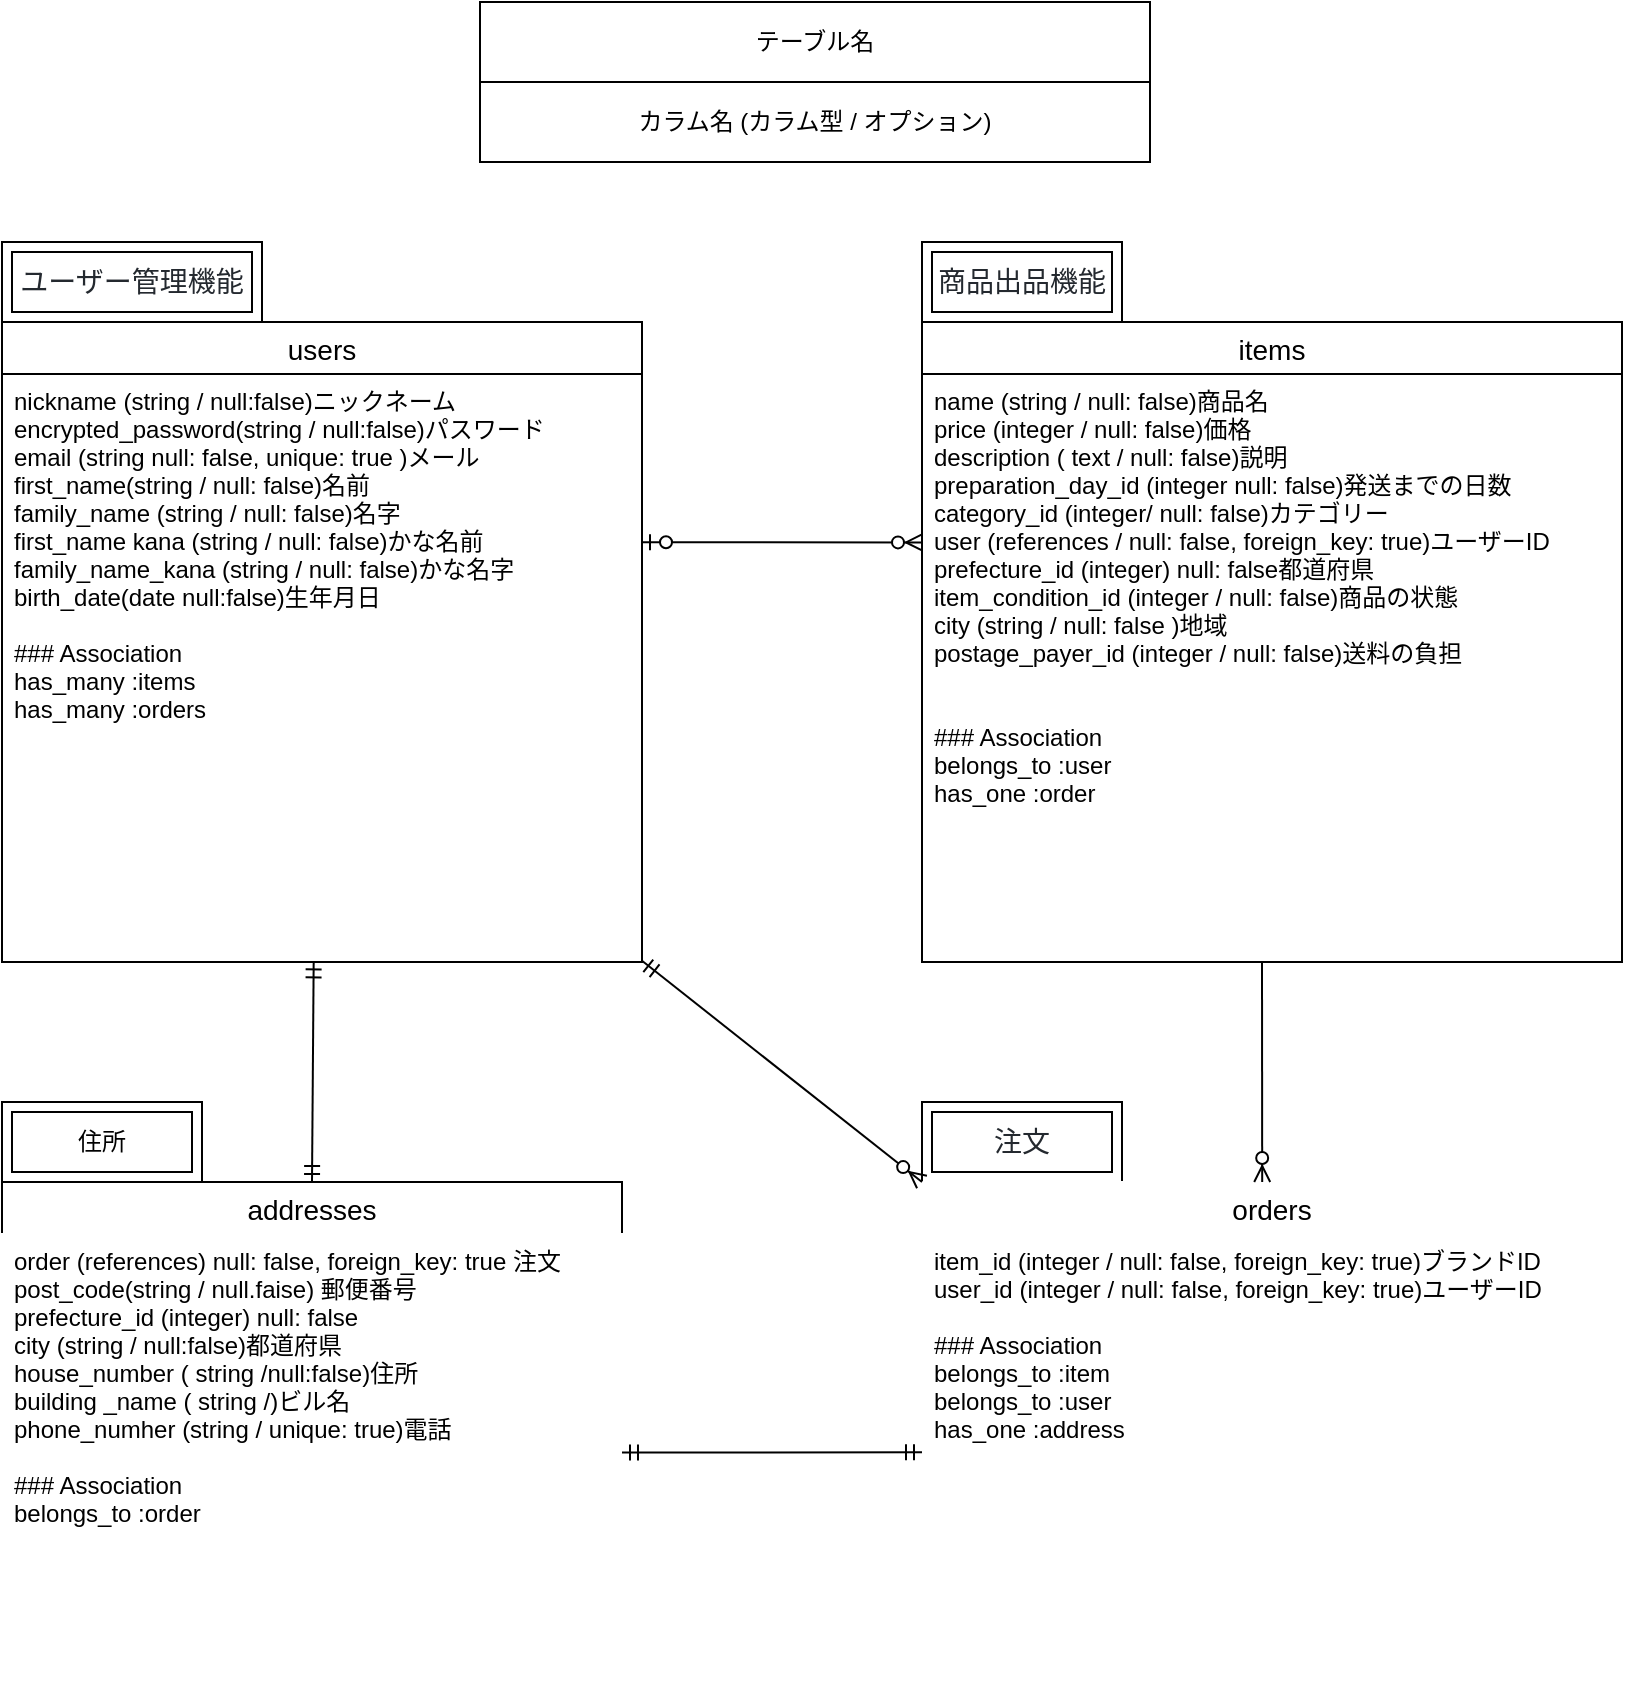 <mxfile>
    <diagram id="it9y30fzY-0y0SebkajC" name="ページ1">
        <mxGraphModel dx="1500" dy="852" grid="1" gridSize="10" guides="1" tooltips="1" connect="1" arrows="1" fold="1" page="1" pageScale="1" pageWidth="827" pageHeight="1169" background="none" math="0" shadow="0">
            <root>
                <mxCell id="0"/>
                <mxCell id="1" parent="0"/>
                <mxCell id="2" value="users" style="swimlane;fontStyle=0;childLayout=stackLayout;horizontal=1;startSize=26;horizontalStack=0;resizeParent=1;resizeParentMax=0;resizeLast=0;collapsible=1;marginBottom=0;align=center;fontSize=14;" parent="1" vertex="1">
                    <mxGeometry x="-820" y="160" width="320" height="320" as="geometry"/>
                </mxCell>
                <mxCell id="11" value="items" style="swimlane;fontStyle=0;childLayout=stackLayout;horizontal=1;startSize=26;horizontalStack=0;resizeParent=1;resizeParentMax=0;resizeLast=0;collapsible=1;marginBottom=0;align=center;fontSize=14;" parent="1" vertex="1">
                    <mxGeometry x="-360" y="160" width="350" height="320" as="geometry"/>
                </mxCell>
                <mxCell id="12" value="name (string / null: false)商品名&#10;price (integer / null: false)価格&#10;description ( text / null: false)説明&#10;preparation_day_id (integer null: false)発送までの日数&#10;category_id (integer/ null: false)カテゴリー&#10;user (references / null: false, foreign_key: true)ユーザーID&#10;prefecture_id (integer) null: false都道府県&#10;item_condition_id (integer / null: false)商品の状態&#10;city (string / null: false )地域&#10;postage_payer_id (integer / null: false)送料の負担&#10;&#10;&#10;### Association&#10;belongs_to :user &#10;has_one :order&#10;" style="text;strokeColor=none;fillColor=none;spacingLeft=4;spacingRight=4;overflow=hidden;rotatable=0;points=[[0,0.5],[1,0.5]];portConstraint=eastwest;fontSize=12;" parent="11" vertex="1">
                    <mxGeometry y="26" width="350" height="294" as="geometry"/>
                </mxCell>
                <mxCell id="42" value="" style="fontSize=12;html=1;endArrow=ERzeroToMany;startArrow=ERzeroToOne;exitX=1;exitY=0.286;exitDx=0;exitDy=0;exitPerimeter=0;" parent="1" source="3" edge="1">
                    <mxGeometry width="100" height="100" relative="1" as="geometry">
                        <mxPoint x="-470" y="270" as="sourcePoint"/>
                        <mxPoint x="-360" y="270.21" as="targetPoint"/>
                        <Array as="points">
                            <mxPoint x="-360" y="270.21"/>
                        </Array>
                    </mxGeometry>
                </mxCell>
                <mxCell id="93" value="&lt;span style=&quot;color: rgb(36, 41, 47); font-family: -apple-system, &amp;quot;system-ui&amp;quot;, &amp;quot;Segoe UI&amp;quot;, &amp;quot;Noto Sans&amp;quot;, Helvetica, Arial, sans-serif, &amp;quot;Apple Color Emoji&amp;quot;, &amp;quot;Segoe UI Emoji&amp;quot;; font-size: 14px; text-align: left; background-color: rgb(255, 255, 255);&quot;&gt;ユーザー管理機能&lt;/span&gt;" style="shape=ext;margin=3;double=1;whiteSpace=wrap;html=1;align=center;labelBackgroundColor=none;fontColor=default;" parent="1" vertex="1">
                    <mxGeometry x="-820" y="120" width="130" height="40" as="geometry"/>
                </mxCell>
                <mxCell id="95" value="&lt;span style=&quot;color: rgb(36, 41, 47); font-family: -apple-system, &amp;quot;system-ui&amp;quot;, &amp;quot;Segoe UI&amp;quot;, &amp;quot;Noto Sans&amp;quot;, Helvetica, Arial, sans-serif, &amp;quot;Apple Color Emoji&amp;quot;, &amp;quot;Segoe UI Emoji&amp;quot;; font-size: 14px; text-align: left; background-color: rgb(255, 255, 255);&quot;&gt;商品出品機能&lt;br&gt;&lt;/span&gt;" style="shape=ext;margin=3;double=1;whiteSpace=wrap;html=1;align=center;labelBackgroundColor=none;fontColor=default;" parent="1" vertex="1">
                    <mxGeometry x="-360" y="120" width="100" height="40" as="geometry"/>
                </mxCell>
                <mxCell id="104" value="カラム名 (カラム型 / オプション)" style="whiteSpace=wrap;html=1;align=center;labelBackgroundColor=none;fontColor=default;" parent="1" vertex="1">
                    <mxGeometry x="-581" y="40" width="335" height="40" as="geometry"/>
                </mxCell>
                <mxCell id="105" value="テーブル名" style="whiteSpace=wrap;html=1;align=center;labelBackgroundColor=none;fontColor=default;" parent="1" vertex="1">
                    <mxGeometry x="-581" width="335" height="40" as="geometry"/>
                </mxCell>
                <mxCell id="115" value="&lt;div style=&quot;text-align: left;&quot;&gt;&lt;font face=&quot;-apple-system, system-ui, Segoe UI, Noto Sans, Helvetica, Arial, sans-serif, Apple Color Emoji, Segoe UI Emoji&quot; color=&quot;#24292f&quot;&gt;&lt;span style=&quot;font-size: 14px; background-color: rgb(255, 255, 255);&quot;&gt;注文&lt;/span&gt;&lt;/font&gt;&lt;/div&gt;" style="shape=ext;margin=3;double=1;whiteSpace=wrap;html=1;align=center;labelBackgroundColor=none;fontColor=default;" parent="1" vertex="1">
                    <mxGeometry x="-360" y="550" width="100" height="40" as="geometry"/>
                </mxCell>
                <mxCell id="125" value="addresses" style="swimlane;fontStyle=0;childLayout=stackLayout;horizontal=1;startSize=26;horizontalStack=0;resizeParent=1;resizeParentMax=0;resizeLast=0;collapsible=1;marginBottom=0;align=center;fontSize=14;labelBackgroundColor=none;fontColor=default;" parent="1" vertex="1">
                    <mxGeometry x="-820" y="590" width="310" height="250" as="geometry"/>
                </mxCell>
                <mxCell id="126" value="order (references) null: false, foreign_key: true 注文&#10;post_code(string / null.faise) 郵便番号&#10;prefecture_id (integer) null: false&#10;city (string / null:false)都道府県&#10;house_number ( string /null:false)住所&#10;building _name ( string /)ビル名&#10;phone_numher (string / unique: true)電話&#10;&#10;### Association&#10;belongs_to :order" style="text;strokeColor=#FFFFFF;fillColor=none;spacingLeft=4;spacingRight=4;overflow=hidden;rotatable=0;points=[[0,0.5],[1,0.5]];portConstraint=eastwest;fontSize=12;labelBackgroundColor=none;fontColor=default;" parent="125" vertex="1">
                    <mxGeometry y="26" width="310" height="224" as="geometry"/>
                </mxCell>
                <mxCell id="129" value="住所" style="shape=ext;margin=3;double=1;whiteSpace=wrap;html=1;align=center;labelBackgroundColor=none;fontColor=default;" parent="1" vertex="1">
                    <mxGeometry x="-820" y="550" width="100" height="40" as="geometry"/>
                </mxCell>
                <mxCell id="131" value="" style="fontSize=12;html=1;endArrow=ERmandOne;startArrow=ERmandOne;rounded=1;strokeColor=default;fontColor=default;exitX=0.5;exitY=0;exitDx=0;exitDy=0;entryX=0.487;entryY=0.999;entryDx=0;entryDy=0;entryPerimeter=0;" parent="1" source="125" target="3" edge="1">
                    <mxGeometry width="100" height="100" relative="1" as="geometry">
                        <mxPoint x="-665" y="580" as="sourcePoint"/>
                        <mxPoint x="-665.48" y="479" as="targetPoint"/>
                    </mxGeometry>
                </mxCell>
                <mxCell id="134" value="orders" style="swimlane;fontStyle=0;childLayout=stackLayout;horizontal=1;startSize=26;horizontalStack=0;resizeParent=1;resizeParentMax=0;resizeLast=0;collapsible=1;marginBottom=0;align=center;fontSize=14;labelBackgroundColor=none;strokeColor=#FFFFFF;fontColor=default;" parent="1" vertex="1">
                    <mxGeometry x="-360" y="590" width="350" height="250" as="geometry"/>
                </mxCell>
                <mxCell id="135" value="item_id (integer / null: false, foreign_key: true)ブランドID&#10;user_id (integer / null: false, foreign_key: true)ユーザーID&#10;&#10;### Association&#10;belongs_to :item&#10;belongs_to :user&#10;has_one :address&#10;" style="text;strokeColor=none;fillColor=none;spacingLeft=4;spacingRight=4;overflow=hidden;rotatable=0;points=[[0,0.5],[1,0.5]];portConstraint=eastwest;fontSize=12;labelBackgroundColor=none;fontColor=default;" parent="134" vertex="1">
                    <mxGeometry y="26" width="350" height="224" as="geometry"/>
                </mxCell>
                <mxCell id="140" value="" style="fontSize=12;html=1;endArrow=ERzeroToMany;endFill=1;rounded=1;strokeColor=default;fontColor=default;entryX=0.486;entryY=0;entryDx=0;entryDy=0;entryPerimeter=0;" parent="1" target="134" edge="1">
                    <mxGeometry width="100" height="100" relative="1" as="geometry">
                        <mxPoint x="-190" y="480" as="sourcePoint"/>
                        <mxPoint x="-190" y="530" as="targetPoint"/>
                    </mxGeometry>
                </mxCell>
                <mxCell id="141" value="" style="fontSize=12;html=1;endArrow=ERmandOne;startArrow=ERmandOne;rounded=1;strokeColor=default;fontColor=default;exitX=1;exitY=0.488;exitDx=0;exitDy=0;entryX=0;entryY=0.487;entryDx=0;entryDy=0;entryPerimeter=0;exitPerimeter=0;" parent="1" source="126" target="135" edge="1">
                    <mxGeometry width="100" height="100" relative="1" as="geometry">
                        <mxPoint x="-500" y="730" as="sourcePoint"/>
                        <mxPoint x="-380" y="730" as="targetPoint"/>
                    </mxGeometry>
                </mxCell>
                <mxCell id="143" value="" style="fontSize=12;html=1;endArrow=ERzeroToMany;startArrow=ERmandOne;rounded=1;strokeColor=default;fontColor=default;entryX=0;entryY=0;entryDx=0;entryDy=0;exitX=1;exitY=0.998;exitDx=0;exitDy=0;exitPerimeter=0;" parent="1" source="3" target="134" edge="1">
                    <mxGeometry width="100" height="100" relative="1" as="geometry">
                        <mxPoint x="-510" y="482" as="sourcePoint"/>
                        <mxPoint x="-390" y="470" as="targetPoint"/>
                        <Array as="points">
                            <mxPoint x="-360" y="590"/>
                        </Array>
                    </mxGeometry>
                </mxCell>
                <mxCell id="3" value="nickname (string / null:false)ニックネーム&#10;encrypted_pa​​ssword(string / null:false)パスワード&#10;email (string null: false, unique: true )メール&#10;first_name(string / null: false)名前&#10;family_name (string / null: false)名字&#10;first_name kana (string / null: false)かな名前&#10;family_name_kana (string / null: false)かな名字&#10;birth_date(date null:false)生年月日&#10;&#10;### Association &#10;has_many :items&#10;has_many :orders&#10;" style="text;strokeColor=none;fillColor=none;spacingLeft=4;spacingRight=4;overflow=hidden;rotatable=0;points=[[0,0.5],[1,0.5]];portConstraint=eastwest;fontSize=12;labelBackgroundColor=none;fontColor=default;" parent="1" vertex="1">
                    <mxGeometry x="-820" y="186" width="320" height="294" as="geometry"/>
                </mxCell>
            </root>
        </mxGraphModel>
    </diagram>
</mxfile>